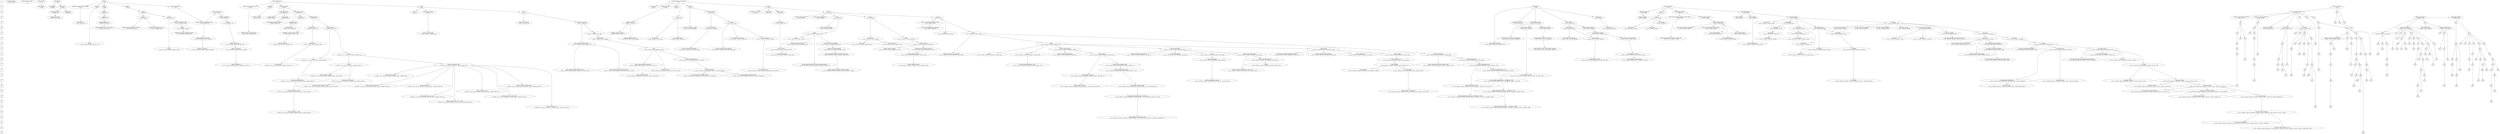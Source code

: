 /*
*   A dot file containing Chess Openings, organized by ECO codes and linked together in a tree format.
* 
*   Copyright (C) 2014  William Harrison
* 
*   This program is free software; you can redistribute it and/or modify
*   it under the terms of the GNU General Public License as published by
*   the Free Software Foundation; either version 2 of the License, or
*   (at your option) any later version.
*   This program is distributed in the hope that it will be useful,
*   but WITHOUT ANY WARRANTY; without even the implied warranty of
*   MERCHANTABILITY or FITNESS FOR A PARTICULAR PURPOSE.  See the
*   GNU General Public License for more details.
*   You should have received a copy of the GNU General Public License along
*   with this program; if not, write to the Free Software Foundation, Inc.,
*   51 Franklin Street, Fifth Floor, Boston, MA 02110-1301 USA.
*/

digraph chess {

    // ranksep=.75;
    // splines=polyline;
    // node [shape=box];

    MOVE_01 [label = "1.", shape="box"];
    MOVE_02 [label = "1...", shape="box"];
    MOVE_03 [label = "2.", shape="box"];
    MOVE_04 [label = "2...", shape="box"];
    MOVE_05 [label = "3.", shape="box"];
    MOVE_06 [label = "3...", shape="box"];
    MOVE_07 [label = "4.", shape="box"];
    MOVE_08 [label = "4...", shape="box"];
    MOVE_09 [label = "5.", shape="box"];
    MOVE_10 [label = "5...", shape="box"];
    MOVE_11 [label = "6.", shape="box"];
    MOVE_12 [label = "6...", shape="box"];
    MOVE_13 [label = "7.", shape="box"];
    MOVE_14 [label = "7...", shape="box"];
    MOVE_15 [label = "8.", shape="box"];
    MOVE_16 [label = "8...", shape="box"];
    MOVE_17 [label = "9.", shape="box"];
    MOVE_18 [label = "9...", shape="box"];
    MOVE_19 [label = "10.", shape="box"];
    MOVE_20 [label = "10...", shape="box"];
    MOVE_21 [label = "11.", shape="box"];
    MOVE_22 [label = "11...", shape="box"];
    MOVE_23 [label = "12.", shape="box"];
    MOVE_24 [label = "12...", shape="box"];
    MOVE_25 [label = "13.", shape="box"];
    MOVE_26 [label = "13...", shape="box"];
    /*
    MOVE_27 [label = "14.", shape="box"];
    MOVE_28 [label = "14...", shape="box"];
    MOVE_29 [label = "15.", shape="box"];
    MOVE_30 [label = "15...", shape="box"];
    */

    MOVE_01 -> MOVE_02 -> MOVE_03 -> MOVE_04 -> MOVE_05 -> MOVE_06 -> MOVE_07 -> MOVE_08 -> MOVE_09 ->
    MOVE_10 -> MOVE_11 -> MOVE_12 -> MOVE_13 -> MOVE_14 -> MOVE_15 -> MOVE_16 -> MOVE_17 -> MOVE_18 -> MOVE_19 ->
    MOVE_20 -> MOVE_21 -> MOVE_22 -> MOVE_23 -> MOVE_24 -> MOVE_25 -> MOVE_26;


    //MOVE_27 -> MOVE_28 -> MOVE_29 -> MOVE_30;

    A00 [label = "Uncommon Opening\n1. g4, a3, h3, etc"];
    A01 [label = "Nimzovich-Larsen Attack\n1. b3"];
    A02 [label = "Bird's Opening\n1. f4"];
    A03 [label = "Bird's Opening\n1. f4 d5"];
    A04 [label = "Reti Opening\n1. Nf3"];
    A05 [label = "Reti Opening\n1. Nf3 Nf6"];
    A06 [label = "Reti Opening\n1. Nf3 d5"];
    A07 [label = "King's Indian Attack\n1. Nf3 d5 2. g3"];
    A08 [label = "King's Indian Attack\n1. Nf3 d5 2. g3 c5 3. Bg2"];
    A09 [label = "Reti Opening\n1. Nf3 d5 2. c4"];
    A10 [label = "English\n1. c4"];
    A11 [label = "English, Caro-Kann Defennsive System\n1. c4 c6"];
    A12 [label = "English with b3\n1. c4 c6 2. Nf3 d5 3. b3"];
    A13 [label = "English\n1. c4 e6"];
    A14 [label = "English\n1. c4 e6 2. Nf3 d5 3. g3 Nf6 4. Bg2 Be7 5. O-O"];
    A15 [label = "English\n1. c4 Nf6"];
    A16 [label = "English\n1. c4 Nf6 2. Nc3"];
    A17 [label = "English\n1. c4 Nf6 2. Nc3 e6"];
    A18 [label = "English, Mikenas-Carls\n1. c4 Nf6 2. Nc3 e6 3. e4"];
    A19 [label = "English, Mikenas-Carls, Sicilian Variation\n1. c4 Nf6 2. Nc3 e6 3. e4 c5"];
    A20 [label = "English\n1. c4 e5"];
    A21 [label = "English\n1. c4 e5 2. Nc3"];
    A22 [label = "English\n1. c4 e5 2. Nc3 Nf6"];
    A23 [label = "English, Bremen System, Keres Variation\n1. c4 e5 2. Nc3 Nf6 3. g3 c6"];
    A24 [label = "English, Bremen System with ...g6\n1. c4 e5 2. Nc3 Nf6 3. g3 g6"];
    A25 [label = "English\n1. c4 e5 2. Nc3 Nc6"];
    A26 [label = "English\n1. c4 e5 2. Nc3 Nc6 3. g3 g6 4. Bg2 Bg7 5. d3 d6"];
    A27 [label = "English, Three Knights System\n1. c4 e5 2. Nc3 Nc6 3. Nf3"];
    A28 [label = "English\n1. c4 e5 2. Nc3 Nc6 3. Nf3 Nf6"];
    A29 [label = "English, Four Knights, Kingside Fianchetto\n1. c4 e5 2. Nc3 Nc6 3. Nf3 Nf6 4. g3"];
    A30 [label = "English, Symmetrical\n1. c4 c5"];
    A31 [label = "English, Symmetrical, Benoni Formation\n1. c4 c5 2. Nf3 Nf6 3. d4"];
    A32 [label = "English, Symmetrical Variation\n1. c4 c5 2. Nf3 Nf6 3. d4 cxd4 4. Nxd4 e6"];
    A33 [label = "English, Symmetrical\n1. c4 c5 2. Nf3 Nf6 3. d4 cxd4 4. Nxd4 e6 5. Nc3 Nc6"];
    A34 [label = "English, Symmetrical\n1. c4 c5 2. Nc3"];
    A35 [label = "English, Symmetrical\n1. c4 c5 2. Nc3 Nc6"];
    A36 [label = "English\n1. c4 c5 2. Nc3 Nc6 3. g3"];
    A37 [label = "English, Symmetrical\n1. c4 c5 2. Nc3 Nc6 3. g3 g6 4. Bg2 Bg7 5. Nf3"];
    A38 [label = "English, Symmetrical\n1. c4 c5 2. Nc3 Nc6 3. g3 g6 4. Bg2 Bg7 5. Nf3 Nf6"];
    A39 [label = "English, Symmetrical\n1. c4 c5 2. Nc3 Nc6 3. g3 g6 4. Bg2 Bg7 5. Nf3 Nf6 6. O-O O-O 7. d4"];
    A40 [label = "Queen's Pawn Game\n1. d4"];
    A41 [label = "Queen's Pawn Game (with ...d6)\n1. d4 d6"];
    A42 [label = "Modern Defense, Averbakh System\n1. d4 d6 2. c4 g6 3. Nc3 Bg7 4. e4"];
    A43 [label = "Old Benoni\n1. d4 c5"];
    A44 [label = "Old Benoni Defense\n1. d4 c5 2. d5 e5"];
    A45 [label = "Queen's Pawn Game\n1. d4 Nf6"];
    A46 [label = "Queen's Pawn Game\n1. d4 Nf6 2. Nf3"];
    A47 [label = "Queen's Indian\n1. d4 Nf6 2. Nf3 b6"];
    A48 [label = "King's Indian\n1. d4 Nf6 2. Nf3 g6"];
    A49 [label = "King's Indian, Fianchetto without c4\n1. d4 Nf6 2. Nf3 g6 3. g3"];
    A50 [label = "Queen's Pawn Game\n1. d4 Nf6 2. c4"];
    A51 [label = "Budapest Gambit\n1. d4 Nf6 2. c4 e5"];
    A52 [label = "Budapest Gambit\n1. d4 Nf6 2. c4 e5 3. dxe5 Ng4"];
    A53 [label = "Old Indian\n1. d4 Nf6 2. c4 d6"];
    A54 [label = "Old Indian, Ukranian Variation, 4. Nf3\n1. d4 Nf6 2. c4 d6 3. Nc3 e5 4. Nf3"];
    A55 [label = "Old Indian, Main Line\n1. d4 Nf6 2. c4 d6 3. Nc3 e5 4. Nf3 Nbd7 5. e4"];
    A56 [label = "Benoni Defense\n1. d4 Nf6 2. c4 c5"];
    A57 [label = "Benko Gambit\n1. d4 Nf6 2. c4 c5 3. d5 b5"];
    A58 [label = "Benko Gambit\n1. d4 Nf6 2. c4 c5 3. d5 b5 4. cxb5 a6 5. bxa6"];
    A59 [label = "Benko Gambit\n1. d4 Nf6 2. c4 c5 3. d5 b5 4. cxb5 a6 5. bxa6 Bxa6 6. Nc3 d6 7. e4"];
    A60 [label = "Benoni Defense\n1. d4 Nf6 2. c4 c5 3. d5 e6"];
    A61 [label = "Benoni\n1. d4 Nf6 2. c4 c5 3. d5 e6 4. Nc3 exd5 5. cxd5 d6 6. Nf3 g6"];
    A62 [label = "Benoni, Fianchetto Variation\n1. d4 Nf6 2. c4 c5 3. d5 e6 4. Nc3 exd5 5. cxd5 d6 6. Nf3 g6 7. g3 Bg7 8. Bg2 O-O"];
    A63 [label = "Benoni, Fianchetto, 9...Nbd7\n1. d4 Nf6 2. c4 c5 3. d5 e6 4. Nc3 exd5 5. cxd5 d6 6. Nf3 g6 7. g3 Bg7 8. Bg2 O-O"];
    A64 [label = "Benoni, Fianchetto, 11...Re8\n1. d4 Nf6 2. c4 c5 3. d5 e6 4. Nc3 exd5 5. cxd5 d6 6. Nf3 g6 7. g3 Bg7 8. Bg2 O-O"];
    A65 [label = "Benoni\n1. d4 Nf6 2. c4 c5 3. d5 e6 4. Nc3 exd5 5. cxd5 d6 6. e4"];
    A66 [label = "Benoni\n1. d4 Nf6 2. c4 c5 3. d5 e6 4. Nc3 exd5 5. cxd5 d6 6. e4 g6 7. f4"];
    A67 [label = "Benoni, Taimanov Variation\n1. d4 Nf6 2. c4 c5 3. d5 e6 4. Nc3 exd5 5. cxd5 d6 6. e4 g6 7. f4 Bg7 8. Bb5+"];
    A68 [label = "Benoni, Four Pawns Attack\n1. d4 Nf6 2. c4 c5 3. d5 e6 4. Nc3 exd5 5. cxd5 d6 6. e4 g6 7. f4 Bg7 8. Nf3 O-O"];
    A69 [label = "Benoni, Four Pawns Attack, Main Line\n1. d4 Nf6 2. c4 c5 3. d5 e6 4. Nc3 exd5 5. cxd5 d6 6. e4 g6 7. f4 Bg7 8. Nf3 O-O 9."];
    A70 [label = "Benoni, Classical with 7.Nf3\n1. d4 Nf6 2. c4 c5 3. d5 e6 4. Nc3 exd5 5. cxd5 d6 6. e4 g6 7. Nf3"];
    A71 [label = "Benoni, Classical, 8.Bg5\n1. d4 Nf6 2. c4 c5 3. d5 e6 4. Nc3 exd5 5. cxd5 d6 6. e4 g6 7. Nf3 Bg7 8. Bg5"];
    A72 [label = "Benoni, Classical without 9.O-O\n1. d4 Nf6 2. c4 c5 3. d5 e6 4. Nc3 exd5 5. cxd5 d6 6. e4 g6 7. Nf3 Bg7 8. Be2 O-O 9."];
    A73 [label = "Benoni, Classical, 9.O-O\n1. d4 Nf6 2. c4 c5 3. d5 e6 4. Nc3 exd5 5. cxd5 d6 6. e4 g6 7. Nf3 Bg7 8. Be2 O-O 9."];
    A74 [label = "Benoni, Classical, 9...a6, 10.a4\n1. d4 Nf6 2. c4 c5 3. d5 e6 4. Nc3 exd5 5. cxd5 d6 6. e4 g6 7. Nf3 Bg7 8. Be2 O-O 9."];
    A75 [label = "Benoni, Classical with 9...a6, 10...Bg4\n1. d4 Nf6 2. c4 c5 3. d5 e6 4. Nc3 exd5 5. cxd5 d6 6. e4 g6 7. Nf3 Bg7 8. Be2 O-O 9."];
    A76 [label = "Benoni, Classical, 9...Re8\n1. d4 Nf6 2. c4 c5 3. d5 e6 4. Nc3 exd5 5. cxd5 d6 6. e4 g6 7. Nf3 Bg7 8. Be2 O-O 9."];
    A77 [label = "Benoni, Classical, 9...Re8, 10.Nd2\n1. d4 Nf6 2. c4 c5 3. d5 e6 4. Nc3 exd5 5. cxd5 d6 6. e4 g6 7. Nf3 Bg7 8. Be2 O-O 9."];
    A78 [label = "Benoni, Classical with Re8 and Na6\n1. d4 Nf6 2. c4 c5 3. d5 e6 4. Nc3 exd5 5. cxd5 d6 6. e4 g6 7. Nf3 Bg7 8. Be2 O-O 9."];
    A79 [label = "Benoni, Classical, 11.f3\n1. d4 Nf6 2. c4 c5 3. d5 e6 4. Nc3 exd5 5. cxd5 d6 6. e4 g6 7. Nf3 Bg7 8. Be2 O-O 9."];
    A80 [label = "Dutch\n1. d4 f5"];
    A81 [label = "Dutch\n1. d4 f5 2. g3"];
    A82 [label = "Dutch, Staunton Gambit\n1. d4 f5 2. e4"];
    A83 [label = "Dutch, Staunton Gambit\n1. d4 f5 2. e4 fxe4 3. Nc3 Nf6 4. Bg5"];
    A84 [label = "Dutch\n1. d4 f5 2. c4"];
    A85 [label = "Dutch, with c4 and Nc3\n1. d4 f5 2. c4 Nf6 3. Nc3"];
    A86 [label = "Dutch, with c4 and Nc3\n1. d4 f5 2. c4 Nf6 3. g3"];
    A87 [label = "Dutch, Leningrad, Main Variation \n1. d4 f5 2. c4 Nf6 3. g3 g6 4. Bg2 Bg7 5. Nf3"];
    A88 [label = "Dutch, Leningrad, Main Variation with c6\n1. d4 f5 2. c4 Nf6 3. g3 g6 4. Bg2 Bg7 5. Nf3 O-O 6. O-O d6 7. Nc3 c6"];
    A89 [label = "Dutch, Leningrad, Main Variation with Nc6\n1. d4 f5 2. c4 Nf6 3. g3 g6 4. Bg2 Bg7 5. Nf3 O-O 6. O-O d6 7. Nc3 Nc6"];
    A90 [label = "Dutch \n1. d4 f5 2. c4 Nf6 3. g3 e6 4. Bg2"];
    A91 [label = "Dutch Defense\n1. d4 f5 2. c4 Nf6 3. g3 e6 4. Bg2 Be7"];
    A92 [label = "Dutch\n1. d4 f5 2. c4 Nf6 3. g3 e6 4. Bg2 Be7 5. Nf3 O-O"];
    A93 [label = "Dutch, Stonewall, Botvinnik Variation\n1. d4 f5 2. c4 Nf6 3. g3 e6 4. Bg2 Be7 5. Nf3 O-O 6. O-O d5 7. b3"];
    A94 [label = "Dutch, Stonewall with Ba3\n1. d4 f5 2. c4 Nf6 3. g3 e6 4. Bg2 Be7 5. Nf3 O-O 6. O-O d5 7. b3 c6 8. Ba3"];
    A95 [label = "Dutch, Stonewall\n1. d4 f5 2. c4 Nf6 3. g3 e6 4. Bg2 Be7 5. Nf3 O-O 6. O-O d5 7. Nc3 c6"];
    A96 [label = "Dutch, Classical Variation\n1. d4 f5 2. c4 Nf6 3. g3 e6 4. Bg2 Be7 5. Nf3 O-O 6. O-O d6"];
    A97 [label = "Dutch, Ilyin-Genevsky\n1. d4 f5 2. c4 Nf6 3. g3 e6 4. Bg2 Be7 5. Nf3 O-O 6. O-O d6 7. Nc3 Qe8"];
    A98 [label = "Dutch, Ilyin-Genevsky Variation with Qc2\n1. d4 f5 2. c4 Nf6 3. g3 e6 4. Bg2 Be7 5. Nf3 O-O 6. O-O d6 7. Nc3 Qe8 8. Qc2"];
    A99 [label = "Dutch, Ilyin-Genevsky Variation with b3\n1. d4 f5 2. c4 Nf6 3. g3 e6 4. Bg2 Be7 5. Nf3 O-O 6. O-O d6 7. Nc3 Qe8 8. b3"];


    {rank=same; MOVE_01 A00 A01 A02 A04 A10 A40}
    {rank=same; MOVE_02 A03 A11 A13 A15 A20 A30 A41 A43 A45 A80}
    {rank=same; MOVE_03 A07 A09 A16 A21 A34 A46 A50 A81 A82 A84}
    {rank=same; MOVE_04 A17 A22 A35 A44 A47 A48 A53 A56}
    {rank=same; MOVE_05 A12 A18 A27 A31 A36 A49 A85 A86}
    {rank=same; MOVE_06 A19 A23 A24 A28 A52 A57 A60}
    {rank=same; MOVE_07 A29 A42 A54 A83 A90}
    {rank=same; MOVE_08 A32 A91}
    {rank=same; MOVE_09 A14 A37 A55 A58 A87}
    {rank=same; MOVE_10 A26 A33 A38 A92}
    {rank=same; MOVE_11 A65}
    {rank=same; MOVE_12 A61 A96}
    {rank=same; MOVE_13 A39 A59 A66 A70 A93}
    {rank=same; MOVE_14 A88 A89 A95 A97}
    {rank=same; MOVE_15 A67 A71 A94 A98 A99}
    {rank=same; MOVE_16 A62 A68}
    {rank=same; MOVE_17 A69 A72 A73 A78}
    {rank=same; MOVE_18 A63 A76}
    {rank=same; MOVE_19 A74 A77}
    {rank=same; MOVE_20 A75}
    {rank=same; MOVE_21 A79}
    {rank=same; MOVE_22 A64}

    A02 -> A03;
    A04 -> A05;
    A04 -> A06;
    A06 -> A07 -> A08;
    A06 -> A09;
    A10 -> A11 -> A12;
    A10 -> A13 -> A14;
    A10 -> A15 -> A16 -> A17 -> A18 -> A19;
    A10 -> A20 -> A21 -> A22;
    A22 -> A23;
    A22 -> A24;
    A21 -> A25;
    A25 -> A26;
    A25 -> A27 -> A28 -> A29;
    A10 -> A30;
    A30 -> A31 -> A32 -> A33;
    A31 -> A34 -> A35 -> A36 -> A37 -> A38 -> A39;
    A40 -> A41 -> A42;
    A40 -> A43 -> A44;
    A40 -> A45 -> A46 -> A47;
    A46 -> A48 -> A49;
    A45 -> A50 -> A51 -> A52;
    A50 -> A53 -> A54 -> A55;
    A50 -> A56 -> A57 -> A58 -> A59;
    A56 -> A60 -> A61 -> A62 -> A63 -> A64;
    A60 -> A65 -> A66 -> A67;
    A66 -> A68 -> A69;
    A65 -> A70 -> A71;
    A70 -> A72;
    A70 -> A73;
    A70 -> A74;
    A70 -> A75;
    A70 -> A76;
    A70 -> A77;
    A70 -> A78;
    A70 -> A79;
    A40 -> A80 -> A81;
    A80 -> A82 -> A83;
    A80 -> A84 -> A85;
    A84 -> A86 -> A87 -> A88;
    A87 -> A89;
    A86 -> A90 -> A91 -> A92 -> A93 -> A94;
    A92 -> A95;
    A92 -> A96 -> A97 -> A98;
    A97 -> A99;

    B00 [label = "Uncommon King's Pawn Opening\n1. e4"];
    B01 [label = "Scandinavian\n1. e4 d5"];
    B02 [label = "Alekhine's Defense\n1. e4 Nf6"];
    B03 [label = "Alekhine's Defense\n1. e4 Nf6 2. e5 Nd5 3. d4"];
    B04 [label = "Alekhine's Defense, Modern\n1. e4 Nf6 2. e5 Nd5 3. d4 d6 4. Nf3"];
    B05 [label = "Alekhine's Defense, Modern\n1. e4 Nf6 2. e5 Nd5 3. d4 d6 4. Nf3 Bg4"];
    B06 [label = "Robatsch\n1. e4 g6"];
    B07 [label = "Pirc\n1. e4 d6 2. d4 Nf6"];
    B08 [label = "Pirc, Classical\n1. e4 d6 2. d4 Nf6 3. Nc3 g6 4. Nf3"];
    B09 [label = "Pirc, Austrian Attack\n1. e4 d6 2. d4 Nf6 3. Nc3 g6 4. f4"];
    B10 [label = "Caro-Kann\n1. e4 c6"];
    B11 [label = "Caro-Kann, Two Knights, 3...Bg4\n1. e4 c6 2. Nc3 d5 3. Nf3 Bg4"];
    B12 [label = "Caro-Kann Defense\n1. e4 c6 2. d4"];
    B13 [label = "Caro-Kann, Exchange\n1. e4 c6 2. d4 d5 3. exd5 cxd5"];
    B14 [label = "Caro-Kann, Panov-Botvinnik Attack\n1. e4 c6 2. d4 d5 3. exd5 cxd5 4. c4 Nf6 5. Nc3 e6"];
    B15 [label = "Caro-Kann\n1. e4 c6 2. d4 d5 3. Nc3"];
    B16 [label = "Caro-Kann, Bronstein-Larsen Variation\n1. e4 c6 2. d4 d5 3. Nc3 dxe4 4. Nxe4 Nf6 5. Nxf6+ gxf6"];
    B17 [label = "Caro-Kann, Steinitz Variation\n1. e4 c6 2. d4 d5 3. Nc3 dxe4 4. Nxe4 Nd7"];
    B18 [label = "Caro-Kann, Classical\n1. e4 c6 2. d4 d5 3. Nc3 dxe4 4. Nxe4 Bf5"];
    B19 [label = "Caro-Kann, Classical\n1. e4 c6 2. d4 d5 3. Nc3 dxe4 4. Nxe4 Bf5 5. Ng3 Bg6 6. h4 h6 7. Nf3 Nd7"];
    B20 [label = "Sicilian\n1. e4 c5"];
    B21 [label = "Sicilian, 2.f4 and 2.d4\n1. e4 c5 2. f4"];
    B22 [label = "Sicilian, Alapin\n1. e4 c5 2. c3"];
    B23 [label = "Sicilian, Closed\n1. e4 c5 2. Nc3"];
    B24 [label = "Sicilian, Closed\n1. e4 c5 2. Nc3 Nc6 3. g3"];
    B25 [label = "Sicilian, Closed\n1. e4 c5 2. Nc3 Nc6 3. g3 g6 4. Bg2 Bg7 5. d3 d6"];
    B26 [label = "Sicilian, Closed, 6.Be3\n1. e4 c5 2. Nc3 Nc6 3. g3 g6 4. Bg2 Bg7 5. d3 d6 6. Be3"];
    B27 [label = "Sicilian\n1. e4 c5 2. Nf3"];
    B28 [label = "Sicilian, O'Kelly Variation\n1. e4 c5 2. Nf3 a6"];
    B29 [label = "Sicilian, Nimzovich-Rubenstein\n1. e4 c5 2. Nf3 Nf6"];
    B30 [label = "Sicilian\n1. e4 c5 2. Nf3 Nc6"];
    B31 [label = "Sicilian, Rossolimo Variation\n1. e4 c5 2. Nf3 Nc6 3. Bg5 g6"];
    B32 [label = "Sicilian\n1. e4 c5 2. Nf3 Nc6 3. d4 cxd4 4. Nxd4 e5"];
    B33 [label = "Sicilian\n1. e4 c5 2. Nf3 Nc6 3. d4 cxd4 4. Nxd4"];
    B34 [label = "Sicilian, Accelerated Fianchetto\n1. e4 c5 2. Nf3 Nc6 3. d4 cxd4 4. Nxd4 g6 5. Nxc6"];
    B35 [label = "Sicilian, Accelerated Fianchetto, Modern Variation with Bc4\n1. e4 c5 2. Nf3 Nc6 3. d4 cxd4 4. Nxd4 g6 5. Nc3 Bg7 6. Be3 Nf6 7. Bc4"];
    B36 [label = "Sicilian, Accelerated Fianchetto\n1. e4 c5 2. Nf3 Nc6 3. d4 cxd4 4. Nxd4 g6 5. c4"];
    B37 [label = "Sicilian, Accelerated Fianchetto\n1. e4 c5 2. Nf3 Nc6 3. d4 cxd4 4. Nxd4 g6 5. c4 Bg7"];
    B38 [label = "Sicilian, Accelerated Fianchetto, Maroczy Bind, 6.Be3\n1. e4 c5 2. Nf3 Nc6 3. d4 cxd4 4. Nxd4 g6 5. c4 Bg7 6. Be3"];
    B39 [label = "Sicilian, Accelerated Fianchetto, Breyer Variation\n1. e4 c5 2. Nf3 Nc6 3. d4 cxd4 4. Nxd4 g6 5. c4 Bg7 6. Be3 Nf6 7. Nc3 Ng4"];
    B40 [label = "Sicilian\n1. e4 c5 2. Nf3 e6"];
    B41 [label = "Sicilian, Kan\n1. e4 c5 2. Nf3 e6 3. d4 cxd4 4. Nxd4 a6"];
    B42 [label = "Sicilian, Kan\n1. e4 c5 2. Nf3 e6 3. d4 cxd4 4. Nxd4 a6 5. Bd3"];
    B43 [label = "Sicilian, Kan, 5.Nc3\n1. e4 c5 2. Nf3 e6 3. d4 cxd4 4. Nxd4 a6 5. Nc3"];
    B44 [label = "Sicilian\n1. e4 c5 2. Nf3 e6 3. d4 cxd4 4. Nxd4 Nc6"];
    B45 [label = "Sicilian, Taimanov\n1. e4 c5 2. Nf3 e6 3. d4 cxd4 4. Nxd4 Nc6 5. Nc3"];
    B46 [label = "Sicilian, Taimanov Variation\n1. e4 c5 2. Nf3 e6 3. d4 cxd4 4. Nxd4 Nc6 5. Nc3 a6"];
    B47 [label = "Sicilian, Taimanov (Bastrikov) Variation\n1. e4 c5 2. Nf3 e6 3. d4 cxd4 4. Nxd4 Nc6 5. Nc3 Qc7"];
    B48 [label = "Sicilian, Taimanov Variation\n1. e4 c5 2. Nf3 e6 3. d4 cxd4 4. Nxd4 Nc6 5. Nc3 Qc7 6. Be3"];
    B49 [label = "Sicilian, Taimanov Variation\n1. e4 c5 2. Nf3 e6 3. d4 cxd4 4. Nxd4 Nc6 5. Nc3 Qc7 6. Be3 a6 7. Be2"];
    B50 [label = "Sicilian\n1. e4 c5 2. Nf3 d6"];
    B51 [label = "Sicilian, Canal-Sokolsky (Rossolimo) Attack\n1. e4 c5 2. Nf3 d6 3. Bb5+"];
    B52 [label = "Sicilian, Canal-Sokolsky (Rossolimo) Attack\n1. e4 c5 2. Nf3 d6 3. Bb5+ Bd7"];
    B53 [label = "Sicilian\n1. e4 c5 2. Nf3 d6 3. d4 cxd4 4. Qxd4"];
    B54 [label = "Sicilian\n1. e4 c5 2. Nf3 d6 3. d4 cxd4 4. Nxd4"];
    B55 [label = "Sicilian, Prins Variation, Venice Attack\n1. e4 c5 2. Nf3 d6 3. d4 cxd4 4. Nxd4 Nf6 5. f3 e5 6. Bb5+"];
    B56 [label = "Sicilian\n1. e4 c5 2. Nf3 d6 3. d4 cxd4 4. Nxd4 Nf6 5. Nc3"];
    B57 [label = "Sicilian\n1. e4 c5 2. Nf3 d6 3. d4 cxd4 4. Nxd4 Nf6 5. Nc3 Nc6 6. Bc4"];
    B58 [label = "Sicilian\n1. e4 c5 2. Nf3 d6 3. d4 cxd4 4. Nxd4 Nf6 5. Nc3 Nc6 6. Be2"];
    B59 [label = "Sicilian, Boleslavsky Variation, 7.Nb3\n1. e4 c5 2. Nf3 d6 3. d4 cxd4 4. Nxd4 Nf6 5. Nc3 Nc6 6. Be2 e5 7. Nb3"];
    B60 [label = "Sicilian, Richter-Rauzer\n1. e4 c5 2. Nf3 d6 3. d4 cxd4 4. Nxd4 Nf6 5. Nc3 Nc6 6. Bg5"];
    B61 [label = "Sicilian, Richter-Rauzer, Larsen Variation, 7.Qd2\n1. e4 c5 2. Nf3 d6 3. d4 cxd4 4. Nxd4 Nf6 5. Nc3 Nc6 6. Bg5 Bd7 7. Qd2"];
    B62 [label = "Sicilian, Richter-Rauzer\n1. e4 c5 2. Nf3 d6 3. d4 cxd4 4. Nxd4 Nf6 5. Nc3 Nc6 6. Bg5 e6"];
    B63 [label = "Sicilian, Richter-Rauzer Attack\n1. e4 c5 2. Nf3 d6 3. d4 cxd4 4. Nxd4 Nf6 5. Nc3 Nc6 6. Bg5 e6 7. Qd2"];
    B64 [label = "Sicilian, Richter-Rauzer Attack\n1. e4 c5 2. Nf3 d6 3. d4 cxd4 4. Nxd4 Nf6 5. Nc3 Nc6 6. Bg5 e6 7. Qd2 Be7 8. O-O-O O-O 9. f4"];
    B65 [label = "Sicilian, Richter-Rauzer Attack, 7...Be7 Defense, 9...Nxd4\n1. e4 c5 2. Nf3 d6 3. d4 cxd4 4. Nxd4 Nf6 5. Nc3 Nc6 6. Bg5 e6 7. Qd2 Be7 8. O-O-O O-O 9. f4 Nxd4 10. Qxd4"];
    B66 [label = "Sicilian, Richter-Rauzer Attack, 7...a6\n1. e4 c5 2. Nf3 d6 3. d4 cxd4 4. Nxd4 Nf6 5. Nc3 Nc6 6. Bg5 e6 7. Qd2 a6"];
    B67 [label = "Sicilian, Richter-Rauzer Attack, 7...a6 Defense, 8...Bd7\n1. e4 c5 2. Nf3 d6 3. d4 cxd4 4. Nxd4 Nf6 5. Nc3 Nc6 6. Bg5 e6 7. Qd2 a6 8. O-O-O Bd7"];
    B68 [label = "Sicilian, Richter-Rauzer Attack, 7...a6 Defense, 9...Be7\n1. e4 c5 2. Nf3 d6 3. d4 cxd4 4. Nxd4 Nf6 5. Nc3 Nc6 6. Bg5 e6 7. Qd2 a6 8. O-O-O Bd7 9. f4 Be7"];
    B69 [label = "Sicilian, Richter-Rauzer Attack, 7...a6 Defense, 11.Bxf6\n1. e4 c5 2. Nf3 d6 3. d4 cxd4 4. Nxd4 Nf6 5. Nc3 Nc6 6. Bg5 e6 7. Qd2 a6 8. O-O-O Bd7 9. f4 Be7 10. Nf3 b5 11. Bxf6"];
    B70 [label = "Sicilian, Dragon Variation\n1. e4 c5 2. Nf3 d6 3. d4 cxd4 4. Nxd4 Nf6 5. Nc3 g6"];
    B71 [label = "Sicilian, Dragon Levenfish Variation\n1. e4 c5 2. Nf3 d6 3. d4 cxd4 4. Nxd4 Nf6 5. Nc3 g6 6. f4"];
    B72 [label = "Sicilian, Dragon\n1. e4 c5 2. Nf3 d6 3. d4 cxd4 4. Nxd4 Nf6 5. Nc3 g6 6. Be3"];
    B73 [label = "Sicilian, Dragon, CLassical\n1. e4 c5 2. Nf3 d6 3. d4 cxd4 4. Nxd4 Nf6 5. Nc3 g6 6. Be3 Bg7 7. Be2 Nc6 8. O-O"];
    B74 [label = "Sicilian, Dragon, CLassical\n1. e4 c5 2. Nf3 d6 3. d4 cxd4 4. Nxd4 Nf6 5. Nc3 g6 6. Be3 Bg7 7. Be2 Nc6 8. O-O O-O 9. Nb3"];
    B75 [label = "Sicilian, Dragon, Yugoslav Attack\n1. e4 c5 2. Nf3 d6 3. d4 cxd4 4. Nxd4 Nf6 5. Nc3 g6 6. Be3 Bg7 7. f3"];
    B76 [label = "Sicilian, Dragon, Yugoslav Attack\n1. e4 c5 2. Nf3 d6 3. d4 cxd4 4. Nxd4 Nf6 5. Nc3 g6 6. Be3 Bg7 7. f3 O-O"];
    B77 [label = "Sicilian, Dragon, Yugoslav Attack\n1. e4 c5 2. Nf3 d6 3. d4 cxd4 4. Nxd4 Nf6 5. Nc3 g6 6. Be3 Bg7 7. f3 O-O 8. Qd2 Nc6 9. Bc4"];
    B78 [label = "Sicilian, Dragon, Yugoslav Attack, 10.castle long\n1. e4 c5 2. Nf3 d6 3. d4 cxd4 4. Nxd4 Nf6 5. Nc3 g6 6. Be3 Bg7 7. f3 O-O 8. Qd2 Nc6 9. Bc4 Bd7 10. O-O-O"];
    B79 [label = "Sicilian, Dragon, Yugoslav Attack, 12.h4\n1. e4 c5 2. Nf3 d6 3. d4 cxd4 4. Nxd4 Nf6 5. Nc3 g6 6. Be3 Bg7 7. f3 O-O 8. Qd2 Nc6 9. Bc4 Bd7 10. O-O-O Qa5 11. Bb3 Rfc8 12. h4"];
    B80 [label = "Sicilian, Scheveningen\n1. e4 c5 2. Nf3 d6 3. d4 cxd4 4. Nxd4 Nf6 5. Nc3 e6"];
    B81 [label = "Sicilian, Scheveningen, Keres Attack\n1. e4 c5 2. Nf3 d6 3. d4 cxd4 4. Nxd4 Nf6 5. Nc3 e6 6. g4"];
    B82 [label = "Sicilian, Scheveningen\n1. e4 c5 2. Nf3 d6 3. d4 cxd4 4. Nxd4 Nf6 5. Nc3 e6 6. f4"];
    B83 [label = "Sicilian\n1. e4 c5 2. Nf3 d6 3. d4 cxd4 4. Nxd4 Nf6 5. Nc3 e6 6. Be2"];
    B84 [label = "Sicilian, Scheveningen\n1. e4 c5 2. Nf3 d6 3. d4 cxd4 4. Nxd4 Nf6 5. Nc3 e6 6. Be2 a6"];
    B85 [label = "Sicilian, Scheveningen, Classical\n1. e4 c5 2. Nf3 d6 3. d4 cxd4 4. Nxd4 Nf6 5. Nc3 e6 6. Be2 a6 7. O-O Qc7 8. f4 Nc6"];
    B86 [label = "Sicilian, Fischer-Sozin Attack\n1. e4 c5 2. Nf3 d6 3. d4 cxd4 4. Nxd4 Nf6 5. Nc3 e6 6. Bc4"];
    B87 [label = "Sicilian, Fischer-Sozin Attack with ...a6 and ...b5\n1. e4 c5 2. Nf3 d6 3. d4 cxd4 4. Nxd4 Nf6 5. Nc3 e6 6. Bc4 a6 7. Bb3 b5"];
    B88 [label = "Sicilian, Fischer-Sozin Attack\n1. e4 c5 2. Nf3 d6 3. d4 cxd4 4. Nxd4 Nf6 5. Nc3 e6 6. Bc4 Nc6"];
    B89 [label = "Sicilian\n1. e4 c5 2. Nf3 d6 3. d4 cxd4 4. Nxd4 Nf6 5. Nc3 e6 6. Bc4 Nc6 7. Be3"];
    B90 [label = "Sicilian, Najdorf\n1. e4 c5 2. Nf3 d6 3. d4 cxd4 4. Nxd4 Nf6 5. Nc3 a6"];
    B91 [label = "Sicilian, Najdorf, Zagreb (Fianchetto) Variation\n1. e4 c5 2. Nf3 d6 3. d4 cxd4 4. Nxd4 Nf6 5. Nc3 a6 6. g3"];
    B92 [label = "Sicilian, Najdorf, Opocensky Variation\n1. e4 c5 2. Nf3 d6 3. d4 cxd4 4. Nxd4 Nf6 5. Nc3 a6 6. Be2"];
    B93 [label = "Sicilian, Najdorf, 6.f4\n1. e4 c5 2. Nf3 d6 3. d4 cxd4 4. Nxd4 Nf6 5. Nc3 a6 6. f4"];
    B94 [label = "Sicilian, Najdorf\n1. e4 c5 2. Nf3 d6 3. d4 cxd4 4. Nxd4 Nf6 5. Nc3 a6 6. Bg5"];
    B95 [label = "Sicilian, Najdorf, 6...e6\n1. e4 c5 2. Nf3 d6 3. d4 cxd4 4. Nxd4 Nf6 5. Nc3 a6 6. Bg5 e6"];
    B96 [label = "Sicilian, Najdorf\n1. e4 c5 2. Nf3 d6 3. d4 cxd4 4. Nxd4 Nf6 5. Nc3 a6 6. Bg5 e6 7. f4"];
    B97 [label = "Sicilian, Najdorf\n1. e4 c5 2. Nf3 d6 3. d4 cxd4 4. Nxd4 Nf6 5. Nc3 a6 6. Bg5 e6 7. f4 Qb6"];
    B98 [label = "Sicilian, Najdorf\n1. e4 c5 2. Nf3 d6 3. d4 cxd4 4. Nxd4 Nf6 5. Nc3 a6 6. Bg5 e6 7. f4 Be7"];
    B99 [label = "Sicilian, Najdorf, 7...Be7 Main line\n1. e4 c5 2. Nf3 d6 3. d4 cxd4 4. Nxd4 Nf6 5. Nc3 a6 6. Bg5 e6 7. f4 Be7 8. Qf3 Qc7 9. O-O-O Nbd7"];
    
    {rank=same; MOVE_01 B00}
    {rank=same; MOVE_02 B01 B02 B06 B10 B20}
    {rank=same; MOVE_03 B12 B21 B22 B23 B27}
    {rank=same; MOVE_04 B07 B28 B29 B30 B40 B50}
    {rank=same; MOVE_05 B03 B15 B24 B51}
    {rank=same; MOVE_06 B11 B13 B31 B52}
    {rank=same; MOVE_07 B04 B33 B53 B54}
    {rank=same; MOVE_08 B05 B08 B09 B17 B18 B32 B41 B44}
    {rank=same; MOVE_09 B34 B36 B42 B43 B45 B56}
    {rank=same; MOVE_10 B14 B16 B25 B37 B46 B47 B70 B80 B90}
    {rank=same; MOVE_11 B26 B38 B48 B55 B57 B58 B60 B71 B72 B81 B82 B83 B86 B91 B92 B93 B94}
    {rank=same; MOVE_12 B62 B84 B88 B95}
    {rank=same; MOVE_13 B35 B49 B59 B61 B63 B75 B89 B96}
    {rank=same; MOVE_14 B19 B39 B66 B76 B87 B97 B98}
    {rank=same; MOVE_15 B73}
    {rank=same; MOVE_16 B67 B85}
    {rank=same; MOVE_17 B64 B74 B77}
    {rank=same; MOVE_18 B68 B99}
    {rank=same; MOVE_19 B65 B78}
    {rank=same; MOVE_21 B69}
    {rank=same; MOVE_23 B79}

    B00 -> B01;
    B00 -> B02 -> B03 -> B04;
    B03 -> B05;
    B00 -> B06;
    B00 -> B07 -> B08;
    B07 -> B09;
    B00 -> B10 -> B11;
    B10 -> B12 -> B13 -> B14;
    B12 -> B15 -> B16;
    B15 -> B17;
    B15 -> B18 -> B19;
    B00 -> B20 -> B21;
    B20 -> B22;
    B20 -> B23 -> B24 -> B25 -> B26;
    B20 -> B27 -> B28;
    B27 -> B29;
    B27 -> B30 -> B31;
    B30 -> B33 -> B32;
    B33 -> B34;
    B33 -> B35;
    B33 -> B36 -> B37 -> B38 -> B39;
    B27 -> B40 -> B41 -> B42;
    B41 -> B43;
    B40 -> B44 -> B45 -> B46;
    B45 -> B47 -> B48 -> B49;
    B27 -> B50 -> B51 -> B52;
    B50 -> B53;
    B50 -> B54 -> B55;
    B54 -> B56 -> B57;
    B56 -> B58 -> B59;
    B54 -> B60 -> B61;
    B60 -> B62 -> B63 -> B64 -> B65;
    B63 -> B66 -> B67 -> B68 -> B69;
    B56 -> B70 -> B71
    B70 -> B72 -> B73 -> B74;
    B72 -> B75 -> B76 -> B77 -> B78 -> B79;
    B56 -> B80 -> B81;
    B80 -> B82;
    B80 -> B83 -> B84 -> B85;
    B80 -> B86 -> B87;
    B86 -> B88 -> B89;
    B56 -> B90 -> B91;
    B90 -> B92;
    B90 -> B93;
    B90 -> B94 -> B95 -> B96 -> B97;
    B96 -> B98 -> B99;
    
    C00 [label = "French Defense\n1. e4 e6"];
    C01 [label = "French Defense, Exchange\n1. e4 e6 2. d4 d5 3. exd5 exd5 4. Nc3 Nf6 5. Bg5"];
    C02 [label = "French Defense, Advance\n1. e4 e6 2. d4 d5 3. e5"];
    C03 [label = "French Defense, Tarrasch\n1. e4 e6 2. d4 d5 3. Nd2"];
    C04 [label = "French Defense, Tarrasch, Guimard Main line\n1. e4 e6 2. d4 d5 3. Nd2 Nc6 4. Ngf3 Nf6"];
    C05 [label = "French Defense, Tarrasch\n1. e4 e6 2. d4 d5 3. Nd2 Nf6"];
    C06 [label = "French Defense, Tarrasch\n1. e4 e6 2. d4 d5 3. Nd2 Nf6 4. e5 Nfd7 5. Bd3 c5 6. c3 Nc6 7. Ne2 cxd4 8. cxd4"];
    C07 [label = "French Defense, Tarrasch\n1. e4 e6 2. d4 d5 3. Nd2 c5"];
    C08 [label = "French Defense, Tarrasch, Open, 4.ed ed\n1. e4 e6 2. d4 d5 3. Nd2 c5 4. exd5 exd5"];
    C09 [label = "French Defense, Tarrasch, Open Variation, Main line\n1. e4 e6 2. d4 d5 3. Nd2 c5 4. exd5 exd5 5. Ngf3 Nc6"];
    C10 [label = "French Defense\n1. e4 e6 2. d4 d5 3. Nc3"];
    C11 [label = "French Defense\n1. e4 e6 2. d4 d5 3. Nc3 Nf6"];
    C12 [label = "French Defense, McCutcheon\n1. e4 e6 2. d4 d5 3. Nc3 Nf6 4. Bg5 Bb4"];
    C13 [label = "French Defense\n1. e4 e6 2. d4 d5 3. Nc3 Nf6 4. Bg5 Be7"];
    C14 [label = "French Defense, Classical\n1. e4 e6 2. d4 d5 3. Nc3 Nf6 4. Bg5 Be7 5. e5 Nfd7 6. Bxe7 Qxe7"];
    C15 [label = "French Defense, Winawer\n1. e4 e6 2. d4 d5 3. Nc3 Bb4"];
    C16 [label = "French Defense, Winawer\n1. e4 e6 2. d4 d5 3. Nc3 Bb4 4. e5"];
    C17 [label = "French Defense, Winawer, Advance\n1. e4 e6 2. d4 d5 3. Nc3 Bb4 4. e5 c5"];
    C18 [label = "French Defense, Winawer\n1. e4 e6 2. d4 d5 3. Nc3 Bb4 4. e5 c5 5. a3 Bxc3+ 6. bxc3"];
    C19 [label = "French Defense, Winawer, Advance\n1. e4 e6 2. d4 d5 3. Nc3 Bb4 4. e5 c5 5. a3 Bxc3+ 6. bxc3 Ne7"];
    C20 [label = "King's Pawn Game\n1. e4 e5"];
    C21 [label = "Center Game\n1. e4 e5 2. d4 exd4"];
    C22 [label = "Center Game\n1. e4 e5 2. d4 exd4 3. Qxd4 Nc6"];
    C23 [label = "Bishop's Opening\n1. e4 e5 2. Bc4"];
    C24 [label = "Bishop's Opening\n1. e4 e5 2. Bc4 Nf6"];
    C25 [label = "Vienna\n1. e4 e5 2. Nc3"];
    C26 [label = "Vienna\n1. e4 e5 2. Nc3 Nf6"];
    C27 [label = "Vienna Game\n1. e4 e5 2. Nc3 Nf6 3. Bc4 Nxe4"];
    C28 [label = "Vienna Game\n1. e4 e5 2. Nc3 Nf6 3. Bc4 Nc6"];
    C29 [label = "Vienna Gambit\n1. e4 e5 2. Nc3 Nf6 3. f4"];
    C30 [label = "King's Gambit Declined\n1. e4 e5 2. f4"];
    C31 [label = "King's Gambit Declined, Falkbeer Counter Gambit\n1. e4 e5 2. f4 d5"];
    C32 [label = "King's Gambit Declined, Falkbeer Counter Gambit\n1. e4 e5 2. f4 d5 3. exd5 e4 4. d3 Nf6"];
    C33 [label = "King's Gambit Accepted\n1. e4 e5 2. f4 exf4"];
    C34 [label = "King's Gambit Accepted\n1. e4 e5 2. f4 exf4 3. Nf3"];
    C35 [label = "King's Gambit Accepted, Cunningham\n1. e4 e5 2. f4 exf4 3. Nf3 Be7"];
    C36 [label = "King's Gambit Accepted, Abbazia Defense\n1. e4 e5 2. f4 exf4 3. Nf3 d5"];
    C37 [label = "King's Gambit Accepted\n1. e4 e5 2. f4 exf4 3. Nf3 g5 4. Nc3"];
    C38 [label = "King's Gambit Accepted\n1. e4 e5 2. f4 exf4 3. Nf3 g5 4. Bc4 Bg7"];
    C39 [label = "King's Gambit Accepted\n1. e4 e5 2. f4 exf4 3. Nf3 g5 4. h4"];
    C40 [label = "King's Knight Opening\n1. e4 e5 2. Nf3"];
    C41 [label = "Philidor Defense\n1. e4 e5 2. Nf3 d6"];
    C42 [label = "Petrov Defense\n1. e4 e5 2. Nf3 Nf6"];
    C43 [label = "Petrov, Modern Attack\n1. e4 e5 2. Nf3 Nf6 3. d4 exd4 4. e5 Ne4 5. Qxd4"];
    C44 [label = "King's Pawn Game\n1. e4 e5 2. Nf3 Nc6"];
    C45 [label = "Scotch Game\n1. e4 e5 2. Nf3 Nc6 3. d4 exd4 4. Nxd4"];
    C46 [label = "Three Knights\n1. e4 e5 2. Nf3 Nc6 3. Nc3"];
    C47 [label = "Four Knights\n1. e4 e5 2. Nf3 Nc6 3. Nc3 Nf6"];
    C48 [label = "Four Knights\n1. e4 e5 2. Nf3 Nc6 3. Nc3 Nf6 4. Bb5"];
    C49 [label = "Four Knights\n1. e4 e5 2. Nf3 Nc6 3. Nc3 Nf6 4. Bb5 Bb4"];
    C50 [label = "Giuoco Piano\n1. e4 e5 2. Nf3 Nc6 3. Bc4 Bc5"];
    C51 [label = "Evan's Gambit\n1. e4 e5 2. Nf3 Nc6 3. Bc4 Bc5 4. b4"];
    C52 [label = "Evan's Gambit\n1. e4 e5 2. Nf3 Nc6 3. Bc4 Bc5 4. b4 Bxb4 5. c3 Ba5"];
    C53 [label = "Giuoco Piano\n1. e4 e5 2. Nf3 Nc6 3. Bc4 Bc5 4. c3"];
    C54 [label = "Giuoco Piano\n1. e4 e5 2. Nf3 Nc6 3. Bc4 Bc5 4. c3 Nf6 5. d4 exd4 6. cxd4"];
    C55 [label = "Two Knights Defense\n1. e4 e5 2. Nf3 Nc6 3. Bc4 Nf6"];
    C56 [label = "Two Knights\n1. e4 e5 2. Nf3 Nc6 3. Bc4 Nf6 4. d4 exd4 5. O-O Nxe4"];
    C57 [label = "Two Knights\n1. e4 e5 2. Nf3 Nc6 3. Bc4 Nf6 4. Ng5"];
    C58 [label = "Two Knights\n1. e4 e5 2. Nf3 Nc6 3. Bc4 Nf6 4. Ng5 d5 5. exd5 Na5"];
    C59 [label = "Two Knights\n1. e4 e5 2. Nf3 Nc6 3. Bc4 Nf6 4. Ng5 d5 5. exd5 Na5 6. Bb5+ c6 7. dxc6 bxc6 8. Be2 h6"];
    C60 [label = "Ruy Lopez\n1. e4 e5 2. Nf3 Nc6 3. Bb5"];
    C61 [label = "Ruy Lopez, Bird's Defense\n1. e4 e5 2. Nf3 Nc6 3. Bb5 Nd4"];
    C62 [label = "Ruy Lopez, Old Steinitz Defense\n1. e4 e5 2. Nf3 Nc6 3. Bb5 d6"];
    C63 [label = "Ruy Lopez, Schliemann Defense\n1. e4 e5 2. Nf3 Nc6 3. Bb5 f5"];
    C64 [label = "Ruy Lopez, Classical\n1. e4 e5 2. Nf3 Nc6 3. Bb5 Bc5"];
    C65 [label = "Ruy Lopez, Berlin Defense\n1. e4 e5 2. Nf3 Nc6 3. Bb5 Nf6"];
    C66 [label = "Ruy Lopez\n1. e4 e5 2. Nf3 Nc6 3. Bb5 Nf6 4. O-O d6"];
    C67 [label = "Ruy Lopez\n1. e4 e5 2. Nf3 Nc6 3. Bb5 Nf6 4. O-O Nxe4"];
    C68 [label = "Ruy Lopez, Exchange\n1. e4 e5 2. Nf3 Nc6 3. Bb5 a6 4. Bxc6"];
    C69 [label = "Ruy Lopez, Exchange, Gligoric Variation, 6.d4\n1. e4 e5 2. Nf3 Nc6 3. Bb5 a6 4. Bxc6 dc 5. O-O f6 6. d4"];
    C70 [label = "Ruy Lopez\n1. e4 e5 2. Nf3 Nc6 3. Bb5 a6 4. Ba4"];
    C71 [label = "Ruy Lopez\n1. e4 e5 2. Nf3 Nc6 3. Bb5 a6 4. Ba4 d6"];
    C72 [label = "Ruy Lopez, Modern Steinitz Defense, 5.O-O\n1. e4 e5 2. Nf3 Nc6 3. Bb5 a6 4. Ba4 d6 5. O-O"];
    C73 [label = "Ruy Lopez, Modern Steinitz Defense\n1. e4 e5 2. Nf3 Nc6 3. Bb5 a6 4. Ba4 d6 5. Bxc6+ bxc6 6. d4"];
    C74 [label = "Ruy Lopez, Modern Steinitz Defense\n1. e4 e5 2. Nf3 Nc6 3. Bb5 a6 4. Ba4 d6 5. c3"];
    C75 [label = "Ruy Lopez, Modern Steinitz Defense\n1. e4 e5 2. Nf3 Nc6 3. Bb5 a6 4. Ba4 d6 5. c3 Bd7"];
    C76 [label = "Ruy Lopez, Modern Steinitz Defense, Fianchetto Variation\n1. e4 e5 2. Nf3 Nc6 3. Bb5 a6 4. Ba4 d6 5. c3 Bd7 6. d4 g6"];
    C77 [label = "Ruy Lopez\n1. e4 e5 2. Nf3 Nc6 3. Bb5 a6 4. Ba4 Nf6"];
    C78 [label = "Ruy Lopez\n1. e4 e5 2. Nf3 Nc6 3. Bb5 a6 4. Ba4 Nf6 5. O-O"];
    C79 [label = "Ruy Lopez, Steinitz Defense Deferred\n1. e4 e5 2. Nf3 Nc6 3. Bb5 a6 4. Ba4 Nf6 5. O-O d6"];
    C80 [label = "Ruy Lopez, Open\n1. e4 e5 2. Nf3 Nc6 3. Bb5 a6 4. Ba4 Nf6 5. O-O Nxe4"];
    C81 [label = "Ruy Lopez, Open, Howell Attack\n1. e4 e5 2. Nf3 Nc6 3. Bb5 a6 4. Ba4 Nf6 5. O-O Nxe4 6. d4 b5 7. Bb3 d5 8. dxe5 Be6"];
    C82 [label = "Ruy Lopez, Open\n1. e4 e5 2. Nf3 Nc6 3. Bb5 a6 4. Ba4 Nf6 5. O-O Nxe4 6. d4 b5 7. Bb3 d5 8. dxe5 Be6 9. c3"];
    C83 [label = "Ruy Lopez, Open\n1. e4 e5 2. Nf3 Nc6 3. Bb5 a6 4. Ba4 Nf6 5. O-O Nxe4 6. d4 b5 7. Bb3 d5 8. dxe5 Be6"];
    C84 [label = "Ruy Lopez, Closed\n1. e4 e5 2. Nf3 Nc6 3. Bb5 a6 4. Ba4 Nf6 5. O-O Be7"];
    C85 [label = "Ruy Lopez, Exchange Variation Doubly Deferred (DERLD)\n1. e4 e5 2. Nf3 Nc6 3. Bb5 a6 4. Ba4 Nf6 5. O-O Be7 6. Bxc6 dxc6"];
    C86 [label = "Ruy Lopez, Worrall Attack\n1. e4 e5 2. Nf3 Nc6 3. Bb5 a6 4. Ba4 Nf6 5. O-O Be7 6. Qe2"];
    C87 [label = "Ruy Lopez\n1. e4 e5 2. Nf3 Nc6 3. Bb5 a6 4. Ba4 Nf6 5. O-O Be7 6. Re1 d6"];
    C88 [label = "Ruy Lopez\n1. e4 e5 2. Nf3 Nc6 3. Bb5 a6 4. Ba4 Nf6 5. O-O Be7 6. Re1 b5 7. Bb3"];
    C89 [label = "Ruy Lopez, Marshall\n1. e4 e5 2. Nf3 Nc6 3. Bb5 a6 4. Ba4 Nf6 5. O-O Be7 6. Re1 b5 7. Bb3 O-O 8. c3 d5"];
    C90 [label = "Ruy Lopez, Closed\n1. e4 e5 2. Nf3 Nc6 3. Bb5 a6 4. Ba4 Nf6 5. O-O Be7 6. Re1 b5 7. Bb3 O-O 8. c3 d6"];
    C91 [label = "Ruy Lopez, Closed\n1. e4 e5 2. Nf3 Nc6 3. Bb5 a6 4. Ba4 Nf6 5. O-O Be7 6. Re1 b5 7. Bb3 O-O 8. c3 d6 9. d4"];
    C92 [label = "Ruy Lopez, Closed\n1. e4 e5 2. Nf3 Nc6 3. Bb5 a6 4. Ba4 Nf6 5. O-O Be7 6. Re1 b5 7. Bb3 O-O 8. c3 d6 9. h3"];
    C93 [label = "Ruy Lopez, Closed, Smyslov Defense\n1. e4 e5 2. Nf3 Nc6 3. Bb5 a6 4. Ba4 Nf6 5. O-O Be7 6. Re1 b5 7. Bb3 O-O 8. c3 d6 9. h3 h6"];
    C94 [label = "Ruy Lopez, Closed, Breyer Defense\n1. e4 e5 2. Nf3 Nc6 3. Bb5 a6 4. Ba4 Nf6 5. O-O Be7 6. Re1 b5 7. Bb3 O-O 8. c3 d6 9. h3 Nb8"];
    C95 [label = "Ruy Lopez, Closed, Breyer\n1. e4 e5 2. Nf3 Nc6 3. Bb5 a6 4. Ba4 Nf6 5. O-O Be7 6. Re1 b5 7. Bb3 O-O 8. c3 d6 9. h3 Nb8 10. d4"];
    C96 [label = "Ruy Lopez, Closed\n1. e4 e5 2. Nf3 Nc6 3. Bb5 a6 4. Ba4 Nf6 5. O-O Be7 6. Re1 b5 7. Bb3 O-O 8. c3 d6 9. h3 Nb8 10. Bc2"];
    C97 [label = "Ruy Lopez, Closed, Chigorin\n1. e4 e5 2. Nf3 Nc6 3. Bb5 a6 4. Ba4 Nf6 5. O-O Be7 6. Re1 b5 7. Bb3 O-O 8. c3 d6 9. h3 Nb8 10. Bc2 c5 11. d4 Qc7"];
    C98 [label = "Ruy Lopez, Closed, Chigorin\n1. e4 e5 2. Nf3 Nc6 3. Bb5 a6 4. Ba4 Nf6 5. O-O Be7 6. Re1 b5 7. Bb3 O-O 8. c3 d6 9. h3 Nb8 10. Bc2 c5 11. d4 Qc7 12. Nbd2 Nc6"];
    C99 [label = "Ruy Lopez, Closed, Chigorin, 12...cd\n1. e4 e5 2. Nf3 Nc6 3. Bb5 a6 4. Ba4 Nf6 5. O-O Be7 6. Re1 b5 7. Bb3 O-O 8. c3 d6 9. h3 Nb8 10. Bc2 c5 11. d4 Qc7 12. Nbd2 cxd4 13. cxd4"];

    {rank=same; MOVE_02 C00 C20}
    {rank=same; MOVE_03 C23 C25 C40}
    {rank=same; MOVE_04 C21 C24 C26 C31 C33 C41 C42 C44}
    {rank=same; MOVE_05 C02 C03 C10 C29 C34 C46 C60}
    {rank=same; MOVE_06 C05 C07 C11 C15 C22 C27 C28 C35 C36 C47 C50 C55 C61 C62 C63 C64 C65}
    {rank=same; MOVE_07 C16 C37 C39 C51 C57 C68 C70}
    {rank=same; MOVE_08 C04 C08 C12 C13 C17 C32 C38 C49 C66 C67 C71 C77}
    {rank=same; MOVE_09 C01 C43 C72 C74 C78}
    {rank=same; MOVE_10 C09 C56 C58 C75 C79 C80 C84}
    {rank=same; MOVE_11 C18 C54 C73 C86}
    {rank=same; MOVE_12 C14 C19 C76 C85 C87}
    {rank=same; MOVE_13 C88}
    {rank=same; MOVE_15 C06}
    {rank=same; MOVE_16 C59 C81 C83 C89 C90}
    {rank=same; MOVE_17 C82 C91 C92}
    {rank=same; MOVE_18 C93 C94}
    {rank=same; MOVE_19 C95 C96}
    {rank=same; MOVE_22 C97}
    {rank=same; MOVE_24 C98}
    {rank=same; MOVE_25 C99}

    C00 -> C01;
    C00 -> C02;
    C00 -> C03 -> C04;
    C03 -> C05 -> C06;
    C03 -> C07 -> C08 -> C09;
    C00 -> C10 -> C11 -> C12;
    C11 -> C13 -> C14;
    C10 -> C15 -> C16 -> C17 -> C18 -> C19;
    C00 -> C21 -> C22;
    C20 -> C23 -> C24;
    C20 -> C25 -> C26 -> C27;
    C26 -> C28;
    C26 -> C29;
    C20 -> C30;
    C30 -> C31 -> C32;
    C30 -> C33 -> C34 -> C35;
    C34 -> C36;
    C34 -> C37;
    C34 -> C38;
    C34 -> C39;
    C20 -> C40 -> C41;
    C40 -> C42 -> C43;
    C40 -> C44 -> C45;
    C44 -> C46 -> C47 -> C48 -> C49;
    C44 -> C50;
    C50 -> C51 -> C52;
    C50 -> C53 -> C54;
    C44 -> C55 -> C56;
    C55 -> C57 -> C58 -> C59;
    C44 -> C60 -> C61;
    C60 -> C62;
    C60 -> C63;
    C60 -> C64;
    C60 -> C65 -> C66;
    C65 -> C67;
    C60 -> C68 -> C69;
    C60 -> C70 -> C71 -> C72;
    C71 -> C73;
    C71 -> C74 -> C75 -> C76;
    C70 -> C77 -> C78 -> C79;
    C78 -> C80;
    C80 -> C81 -> C82;
    C80 -> C83;
    C78 -> C84 -> C85;
    C84 -> C86;
    C84 -> C87;
    C84 -> C88 -> C89;
    C88 -> C90 -> C91;
    C90 -> C92 -> C93;
    C92 -> C94 -> C95;
    C92 -> C96 -> C97 -> C98;
    C97 -> C99;
    
    D00 [label = "Queens's Pawn Game\n1. d4 d5"];
    D06 [label = "Queens's Gambit Declined\n1. d4 d5 2. c4"];
    D10 [label = "Queens's Gambit Declined Slav\n1. d4 d5 2. c4 c6"];
    D20 [label = "Queens's Gambit Accepted\n1. d4 d5 2. c4 dxc4"];
    D43 [label = "Queens's Gambit Declined Semi-Slav\n1. d4 d5 2. c4 e6 3. Nc3 Nf6 4. Nf3 c6"];
    D70 [label = "Neo-Grunfeld Defense\n1. d4 Nf6 2. c4 g6 3. f3 d5"];
    D71 [label = "Neo-Grunfeld\n1. d4 Nf6 2. c4 g6 3. g3 d5"];
    D80 [label = "Grunfeld\n1. d4 Nf6 2. c4 g6 3. Nc3 d5"];
    
    {rank=same; MOVE_02 D00}
    {rank=same; MOVE_03 D02 D06}
    {rank=same; MOVE_04 D07 D08 D10 D30}
    {rank=same; MOVE_05 D01 D03 D04 D11 D21 D31}
    {rank=same; MOVE_06 D05 D23 D32 D35 D70 D71 D80}
    {rank=same; MOVE_07 D15 D24 D25 D37 D50 D81 D82 D90}
    {rank=same; MOVE_08 D12 D13 D26 D38 D40 D43 D51 D53 D85}
    {rank=same; MOVE_09 D09 D16 D41 D45 D73 D91 D92 D94 D96}
    {rank=same; MOVE_10 D17 D39 D44 D83}
    {rank=same; MOVE_11 D18 D22 D33 D36 D46 D52 D54 D55 D93 D95}
    {rank=same; MOVE_12 D14 D27 D60 D77}
    {rank=same; MOVE_13 D28 D42 D47 D56 D61 D63 D72 D74 D78 D86}
    {rank=same; MOVE_14 D34 D58 D76 D79 D98}
    {rank=same; MOVE_15 D62 D64 D66 D75 D84 D89 D99}
    {rank=same; MOVE_16 D29 D48 D57 D59 D68 D87}
    {rank=same; MOVE_17 D19 D65}
    {rank=same; MOVE_18 D67}
    {rank=same; MOVE_21 D49 D88}
    {rank=same; MOVE_26 D69}

    D00 -> D01;
    D00 -> D02 -> D03;
    D02 -> D04 -> D05;
    D00 -> D06 -> D07;
    D06 -> D08 -> D09;
    D06 -> D10 -> D11 -> D12;
    D11 -> D13 -> D14;
    D11 -> D15 -> D16 -> D17 -> D18 -> D19;
    D06 -> D20 -> D21 -> D22;
    D21 -> D23 -> D24;
    D23 -> D25 -> D26 -> D27 -> D28 -> D29;
    D06 -> D30 -> D31 -> D32 -> D33 -> D34;
    D31 -> D35 -> D36;
    D35 -> D37 -> D38 -> D39;
    D37 -> D40 -> D41 -> D42;
    D37 -> D43 -> D44;
    D43 -> D45 -> D46 -> D47 -> D48 -> D49;
    D35 -> D50 -> D51 -> D52;
    D50 -> D53 -> D54;
    D53 -> D55 -> D56 -> D57;
    D56 -> D58 -> D59;
    D52 -> D60 -> D61 -> D62;
    D60 -> D63 -> D64 -> D65;
    D63 -> D66 -> D67;
    D66 -> D68;
    D66 -> D69;
    D06 -> D70;
    D06 -> D71 -> D72;
    D71 -> D73 -> D74 -> D75;
    D74 -> D76;
    D73 -> D77 -> D78 -> D79;
    D06 -> D80 -> D81;
    D80 -> D82 -> D83 -> D84;
    D80 -> D85 -> D86 -> D87;
    D86 -> D88;
    D86 -> D89;
    D80 -> D90 -> D91;
    D90 -> D92 -> D93;
    D90 -> D94 -> D95;
    D90 -> D96 -> D97 -> D98 -> D99;
    
    E00 [label = "Queens's Pawn Game\n1. d4 Nf6 2. c4 e6"];
    E01 [label = "Catalan\n1. d4 Nf6 2. c4 e6 3. g3 d5 4. Bg2"];
    E11 [label = "Bogo-Indian Defense\n1. d4 Nf6 2. c4 e6 3. Nf3 Bb4+"];
    E12 [label = "Queens' Indian Defense\n1. d4 Nf6 2. c4 e6 3. Nf3 b6"];
    E20 [label = "Nimzo-Indian Defense\n1. d4 Nf6 2. c4 e6 3. Nc3 Bb4"];
    E60 [label = "King's-Indian Defense\n1. d4 Nf6 2. c4 g6"];

    {rank=same; MOVE_04 E00 E60}
    {rank=same; MOVE_05 E10 E61}
    {rank=same; MOVE_06 E11 E12 E20}
    {rank=same; MOVE_07 E01 E14 E15 E21 E22 E32 E40 E70}
    {rank=same; MOVE_08 E33 E34 E41 E43 E46}
    {rank=same; MOVE_09 E02 E04 E06 E24 E36 E42 E44 E47 E50 E62 E71 E72 E73 E76 E80 E90}
    {rank=same; MOVE_10 E05 E16 E17 E23 E27 E35 E39 E45 E48 E81}
    {rank=same; MOVE_11 E03 E26 E28 E77 E91}
    {rank=same; MOVE_12 E07 E13 E31 E52 E53 E64 E67 E74 E82 E83 E85 E92}
    {rank=same; MOVE_13 E08 E18 E25 E49 E65 E78 E87 E94}
    {rank=same; MOVE_14 E56 E63 E75 E86 E88 E93 E97}
    {rank=same; MOVE_15 E09 E54 E66 E68 E95}
    {rank=same; MOVE_16 E55 E84 E89}
    {rank=same; MOVE_17 E19 E58 E69 E79 E98}
    {rank=same; MOVE_18 E57 E96}
    {rank=same; MOVE_19 E59}
    {rank=same; MOVE_20 E99}
    
    E00 -> E01 -> E02 -> E03;
    E01 -> E04 -> E05;
    E01 -> E06 -> E07 -> E08 -> E09;
    E00 -> E10 -> E11;
    E10 -> E12 -> E13;
    E12 -> E14;
    E12 -> E15 -> E16;
    E15 -> E17 -> E18 -> E19;
    E00 -> E20;
    E20 -> E21;
    E20 -> E22 -> E23;
    E20 -> E24 -> E25;
    E24 -> E26;
    E24 -> E27 -> E28 -> E29;
    E20 -> E30 -> E31;
    E20 -> E32 -> E33;
    E32 -> E34 -> E35;
    E34 -> E36 -> E37;
    E32 -> E38 -> E39;
    E20 -> E40 -> E41 -> E42;
    E40 -> E43 -> E44 -> E45;
    E40 -> E46 -> E47 -> E48 -> E49;
    E46 -> E50 -> E51 -> E52;
    E51 -> E53 -> E54 -> E55;
    E53 -> E56 -> E57;
    E56 -> E58 -> E59;
    E00 -> E60 -> E61 -> E62 -> E63;
    E62 -> E64 -> E65 -> E66;
    E62 -> E67 -> E68 -> E69;
    E60 -> E70 -> E71;
    E70 -> E72;
    E70 -> E73 -> E74 -> E75;
    E70 -> E76 -> E77 -> E78 -> E79;
    E70 -> E80 -> E81 -> E82;
    E81 -> E83 -> E84;
    E81 -> E85 -> E86;
    E85 -> E87 -> E88 -> E89;
    E70 -> E90 -> E91 -> E92 -> E93;
    E92 -> E94 -> E95 -> E96;
    E94 -> E97 -> E98 -> E99;


// dot -Tsvg chess.dot -o chess.svg

}
